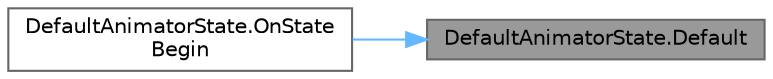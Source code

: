 digraph "DefaultAnimatorState.Default"
{
 // LATEX_PDF_SIZE
  bgcolor="transparent";
  edge [fontname=Helvetica,fontsize=10,labelfontname=Helvetica,labelfontsize=10];
  node [fontname=Helvetica,fontsize=10,shape=box,height=0.2,width=0.4];
  rankdir="RL";
  Node1 [id="Node000001",label="DefaultAnimatorState.Default",height=0.2,width=0.4,color="gray40", fillcolor="grey60", style="filled", fontcolor="black",tooltip=" "];
  Node1 -> Node2 [id="edge1_Node000001_Node000002",dir="back",color="steelblue1",style="solid",tooltip=" "];
  Node2 [id="Node000002",label="DefaultAnimatorState.OnState\lBegin",height=0.2,width=0.4,color="grey40", fillcolor="white", style="filled",URL="$class_default_animator_state.html#ae0ab5fe335b36f87df229734b0cbac15",tooltip=" "];
}
